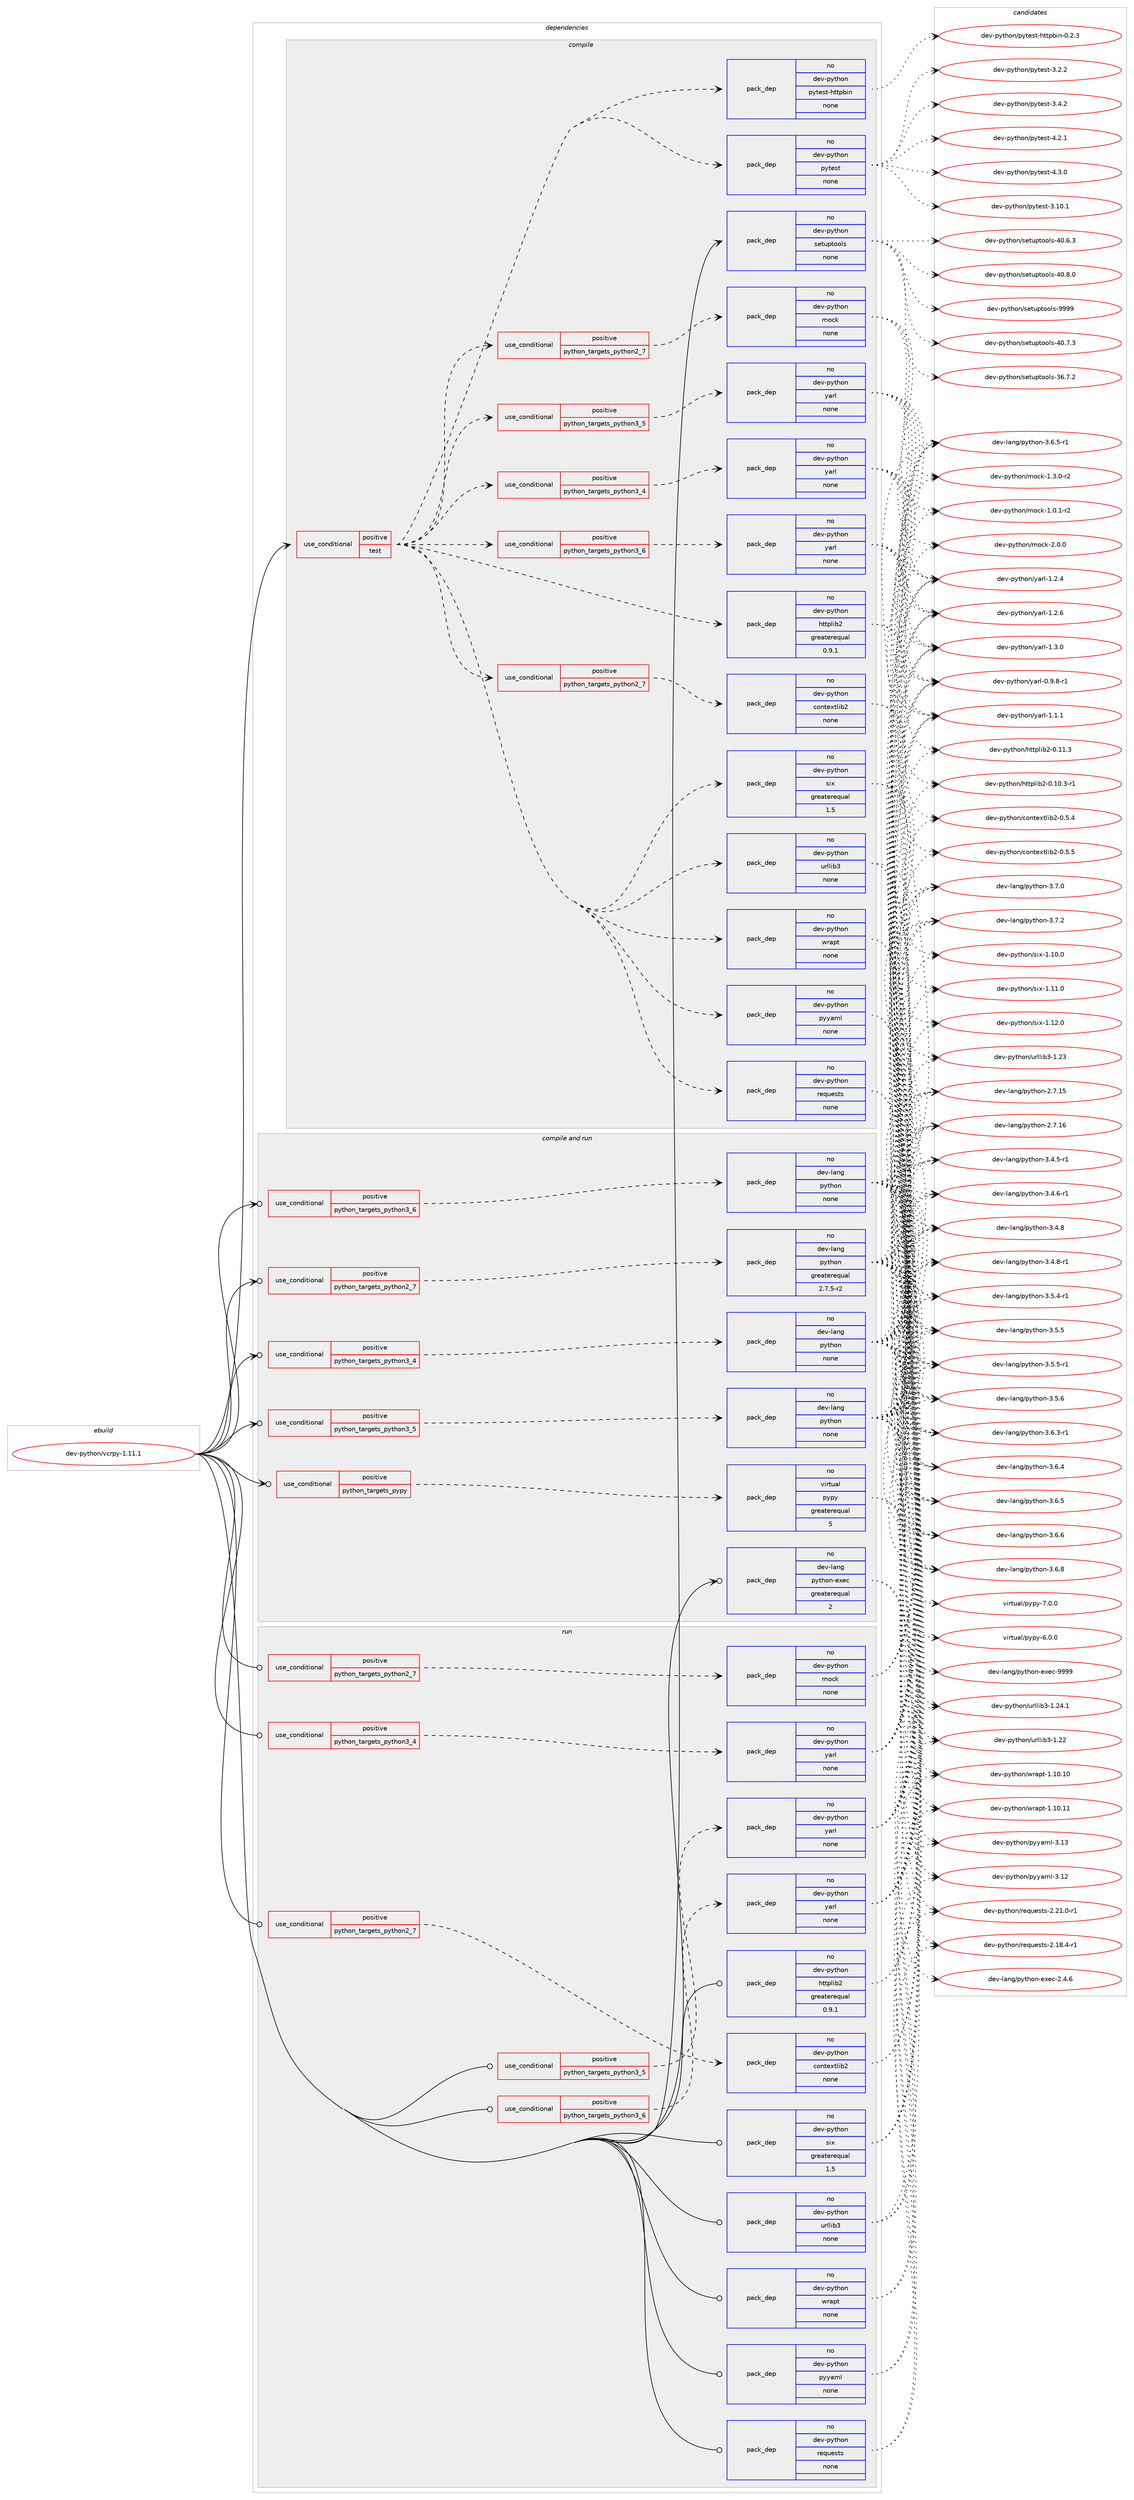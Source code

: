 digraph prolog {

# *************
# Graph options
# *************

newrank=true;
concentrate=true;
compound=true;
graph [rankdir=LR,fontname=Helvetica,fontsize=10,ranksep=1.5];#, ranksep=2.5, nodesep=0.2];
edge  [arrowhead=vee];
node  [fontname=Helvetica,fontsize=10];

# **********
# The ebuild
# **********

subgraph cluster_leftcol {
color=gray;
rank=same;
label=<<i>ebuild</i>>;
id [label="dev-python/vcrpy-1.11.1", color=red, width=4, href="../dev-python/vcrpy-1.11.1.svg"];
}

# ****************
# The dependencies
# ****************

subgraph cluster_midcol {
color=gray;
label=<<i>dependencies</i>>;
subgraph cluster_compile {
fillcolor="#eeeeee";
style=filled;
label=<<i>compile</i>>;
subgraph cond386376 {
dependency1446659 [label=<<TABLE BORDER="0" CELLBORDER="1" CELLSPACING="0" CELLPADDING="4"><TR><TD ROWSPAN="3" CELLPADDING="10">use_conditional</TD></TR><TR><TD>positive</TD></TR><TR><TD>test</TD></TR></TABLE>>, shape=none, color=red];
subgraph pack1036914 {
dependency1446660 [label=<<TABLE BORDER="0" CELLBORDER="1" CELLSPACING="0" CELLPADDING="4" WIDTH="220"><TR><TD ROWSPAN="6" CELLPADDING="30">pack_dep</TD></TR><TR><TD WIDTH="110">no</TD></TR><TR><TD>dev-python</TD></TR><TR><TD>httplib2</TD></TR><TR><TD>greaterequal</TD></TR><TR><TD>0.9.1</TD></TR></TABLE>>, shape=none, color=blue];
}
dependency1446659:e -> dependency1446660:w [weight=20,style="dashed",arrowhead="vee"];
subgraph pack1036915 {
dependency1446661 [label=<<TABLE BORDER="0" CELLBORDER="1" CELLSPACING="0" CELLPADDING="4" WIDTH="220"><TR><TD ROWSPAN="6" CELLPADDING="30">pack_dep</TD></TR><TR><TD WIDTH="110">no</TD></TR><TR><TD>dev-python</TD></TR><TR><TD>pyyaml</TD></TR><TR><TD>none</TD></TR><TR><TD></TD></TR></TABLE>>, shape=none, color=blue];
}
dependency1446659:e -> dependency1446661:w [weight=20,style="dashed",arrowhead="vee"];
subgraph pack1036916 {
dependency1446662 [label=<<TABLE BORDER="0" CELLBORDER="1" CELLSPACING="0" CELLPADDING="4" WIDTH="220"><TR><TD ROWSPAN="6" CELLPADDING="30">pack_dep</TD></TR><TR><TD WIDTH="110">no</TD></TR><TR><TD>dev-python</TD></TR><TR><TD>requests</TD></TR><TR><TD>none</TD></TR><TR><TD></TD></TR></TABLE>>, shape=none, color=blue];
}
dependency1446659:e -> dependency1446662:w [weight=20,style="dashed",arrowhead="vee"];
subgraph pack1036917 {
dependency1446663 [label=<<TABLE BORDER="0" CELLBORDER="1" CELLSPACING="0" CELLPADDING="4" WIDTH="220"><TR><TD ROWSPAN="6" CELLPADDING="30">pack_dep</TD></TR><TR><TD WIDTH="110">no</TD></TR><TR><TD>dev-python</TD></TR><TR><TD>six</TD></TR><TR><TD>greaterequal</TD></TR><TR><TD>1.5</TD></TR></TABLE>>, shape=none, color=blue];
}
dependency1446659:e -> dependency1446663:w [weight=20,style="dashed",arrowhead="vee"];
subgraph pack1036918 {
dependency1446664 [label=<<TABLE BORDER="0" CELLBORDER="1" CELLSPACING="0" CELLPADDING="4" WIDTH="220"><TR><TD ROWSPAN="6" CELLPADDING="30">pack_dep</TD></TR><TR><TD WIDTH="110">no</TD></TR><TR><TD>dev-python</TD></TR><TR><TD>urllib3</TD></TR><TR><TD>none</TD></TR><TR><TD></TD></TR></TABLE>>, shape=none, color=blue];
}
dependency1446659:e -> dependency1446664:w [weight=20,style="dashed",arrowhead="vee"];
subgraph pack1036919 {
dependency1446665 [label=<<TABLE BORDER="0" CELLBORDER="1" CELLSPACING="0" CELLPADDING="4" WIDTH="220"><TR><TD ROWSPAN="6" CELLPADDING="30">pack_dep</TD></TR><TR><TD WIDTH="110">no</TD></TR><TR><TD>dev-python</TD></TR><TR><TD>wrapt</TD></TR><TR><TD>none</TD></TR><TR><TD></TD></TR></TABLE>>, shape=none, color=blue];
}
dependency1446659:e -> dependency1446665:w [weight=20,style="dashed",arrowhead="vee"];
subgraph cond386377 {
dependency1446666 [label=<<TABLE BORDER="0" CELLBORDER="1" CELLSPACING="0" CELLPADDING="4"><TR><TD ROWSPAN="3" CELLPADDING="10">use_conditional</TD></TR><TR><TD>positive</TD></TR><TR><TD>python_targets_python2_7</TD></TR></TABLE>>, shape=none, color=red];
subgraph pack1036920 {
dependency1446667 [label=<<TABLE BORDER="0" CELLBORDER="1" CELLSPACING="0" CELLPADDING="4" WIDTH="220"><TR><TD ROWSPAN="6" CELLPADDING="30">pack_dep</TD></TR><TR><TD WIDTH="110">no</TD></TR><TR><TD>dev-python</TD></TR><TR><TD>mock</TD></TR><TR><TD>none</TD></TR><TR><TD></TD></TR></TABLE>>, shape=none, color=blue];
}
dependency1446666:e -> dependency1446667:w [weight=20,style="dashed",arrowhead="vee"];
}
dependency1446659:e -> dependency1446666:w [weight=20,style="dashed",arrowhead="vee"];
subgraph cond386378 {
dependency1446668 [label=<<TABLE BORDER="0" CELLBORDER="1" CELLSPACING="0" CELLPADDING="4"><TR><TD ROWSPAN="3" CELLPADDING="10">use_conditional</TD></TR><TR><TD>positive</TD></TR><TR><TD>python_targets_python2_7</TD></TR></TABLE>>, shape=none, color=red];
subgraph pack1036921 {
dependency1446669 [label=<<TABLE BORDER="0" CELLBORDER="1" CELLSPACING="0" CELLPADDING="4" WIDTH="220"><TR><TD ROWSPAN="6" CELLPADDING="30">pack_dep</TD></TR><TR><TD WIDTH="110">no</TD></TR><TR><TD>dev-python</TD></TR><TR><TD>contextlib2</TD></TR><TR><TD>none</TD></TR><TR><TD></TD></TR></TABLE>>, shape=none, color=blue];
}
dependency1446668:e -> dependency1446669:w [weight=20,style="dashed",arrowhead="vee"];
}
dependency1446659:e -> dependency1446668:w [weight=20,style="dashed",arrowhead="vee"];
subgraph cond386379 {
dependency1446670 [label=<<TABLE BORDER="0" CELLBORDER="1" CELLSPACING="0" CELLPADDING="4"><TR><TD ROWSPAN="3" CELLPADDING="10">use_conditional</TD></TR><TR><TD>positive</TD></TR><TR><TD>python_targets_python3_4</TD></TR></TABLE>>, shape=none, color=red];
subgraph pack1036922 {
dependency1446671 [label=<<TABLE BORDER="0" CELLBORDER="1" CELLSPACING="0" CELLPADDING="4" WIDTH="220"><TR><TD ROWSPAN="6" CELLPADDING="30">pack_dep</TD></TR><TR><TD WIDTH="110">no</TD></TR><TR><TD>dev-python</TD></TR><TR><TD>yarl</TD></TR><TR><TD>none</TD></TR><TR><TD></TD></TR></TABLE>>, shape=none, color=blue];
}
dependency1446670:e -> dependency1446671:w [weight=20,style="dashed",arrowhead="vee"];
}
dependency1446659:e -> dependency1446670:w [weight=20,style="dashed",arrowhead="vee"];
subgraph cond386380 {
dependency1446672 [label=<<TABLE BORDER="0" CELLBORDER="1" CELLSPACING="0" CELLPADDING="4"><TR><TD ROWSPAN="3" CELLPADDING="10">use_conditional</TD></TR><TR><TD>positive</TD></TR><TR><TD>python_targets_python3_5</TD></TR></TABLE>>, shape=none, color=red];
subgraph pack1036923 {
dependency1446673 [label=<<TABLE BORDER="0" CELLBORDER="1" CELLSPACING="0" CELLPADDING="4" WIDTH="220"><TR><TD ROWSPAN="6" CELLPADDING="30">pack_dep</TD></TR><TR><TD WIDTH="110">no</TD></TR><TR><TD>dev-python</TD></TR><TR><TD>yarl</TD></TR><TR><TD>none</TD></TR><TR><TD></TD></TR></TABLE>>, shape=none, color=blue];
}
dependency1446672:e -> dependency1446673:w [weight=20,style="dashed",arrowhead="vee"];
}
dependency1446659:e -> dependency1446672:w [weight=20,style="dashed",arrowhead="vee"];
subgraph cond386381 {
dependency1446674 [label=<<TABLE BORDER="0" CELLBORDER="1" CELLSPACING="0" CELLPADDING="4"><TR><TD ROWSPAN="3" CELLPADDING="10">use_conditional</TD></TR><TR><TD>positive</TD></TR><TR><TD>python_targets_python3_6</TD></TR></TABLE>>, shape=none, color=red];
subgraph pack1036924 {
dependency1446675 [label=<<TABLE BORDER="0" CELLBORDER="1" CELLSPACING="0" CELLPADDING="4" WIDTH="220"><TR><TD ROWSPAN="6" CELLPADDING="30">pack_dep</TD></TR><TR><TD WIDTH="110">no</TD></TR><TR><TD>dev-python</TD></TR><TR><TD>yarl</TD></TR><TR><TD>none</TD></TR><TR><TD></TD></TR></TABLE>>, shape=none, color=blue];
}
dependency1446674:e -> dependency1446675:w [weight=20,style="dashed",arrowhead="vee"];
}
dependency1446659:e -> dependency1446674:w [weight=20,style="dashed",arrowhead="vee"];
subgraph pack1036925 {
dependency1446676 [label=<<TABLE BORDER="0" CELLBORDER="1" CELLSPACING="0" CELLPADDING="4" WIDTH="220"><TR><TD ROWSPAN="6" CELLPADDING="30">pack_dep</TD></TR><TR><TD WIDTH="110">no</TD></TR><TR><TD>dev-python</TD></TR><TR><TD>pytest</TD></TR><TR><TD>none</TD></TR><TR><TD></TD></TR></TABLE>>, shape=none, color=blue];
}
dependency1446659:e -> dependency1446676:w [weight=20,style="dashed",arrowhead="vee"];
subgraph pack1036926 {
dependency1446677 [label=<<TABLE BORDER="0" CELLBORDER="1" CELLSPACING="0" CELLPADDING="4" WIDTH="220"><TR><TD ROWSPAN="6" CELLPADDING="30">pack_dep</TD></TR><TR><TD WIDTH="110">no</TD></TR><TR><TD>dev-python</TD></TR><TR><TD>pytest-httpbin</TD></TR><TR><TD>none</TD></TR><TR><TD></TD></TR></TABLE>>, shape=none, color=blue];
}
dependency1446659:e -> dependency1446677:w [weight=20,style="dashed",arrowhead="vee"];
}
id:e -> dependency1446659:w [weight=20,style="solid",arrowhead="vee"];
subgraph pack1036927 {
dependency1446678 [label=<<TABLE BORDER="0" CELLBORDER="1" CELLSPACING="0" CELLPADDING="4" WIDTH="220"><TR><TD ROWSPAN="6" CELLPADDING="30">pack_dep</TD></TR><TR><TD WIDTH="110">no</TD></TR><TR><TD>dev-python</TD></TR><TR><TD>setuptools</TD></TR><TR><TD>none</TD></TR><TR><TD></TD></TR></TABLE>>, shape=none, color=blue];
}
id:e -> dependency1446678:w [weight=20,style="solid",arrowhead="vee"];
}
subgraph cluster_compileandrun {
fillcolor="#eeeeee";
style=filled;
label=<<i>compile and run</i>>;
subgraph cond386382 {
dependency1446679 [label=<<TABLE BORDER="0" CELLBORDER="1" CELLSPACING="0" CELLPADDING="4"><TR><TD ROWSPAN="3" CELLPADDING="10">use_conditional</TD></TR><TR><TD>positive</TD></TR><TR><TD>python_targets_pypy</TD></TR></TABLE>>, shape=none, color=red];
subgraph pack1036928 {
dependency1446680 [label=<<TABLE BORDER="0" CELLBORDER="1" CELLSPACING="0" CELLPADDING="4" WIDTH="220"><TR><TD ROWSPAN="6" CELLPADDING="30">pack_dep</TD></TR><TR><TD WIDTH="110">no</TD></TR><TR><TD>virtual</TD></TR><TR><TD>pypy</TD></TR><TR><TD>greaterequal</TD></TR><TR><TD>5</TD></TR></TABLE>>, shape=none, color=blue];
}
dependency1446679:e -> dependency1446680:w [weight=20,style="dashed",arrowhead="vee"];
}
id:e -> dependency1446679:w [weight=20,style="solid",arrowhead="odotvee"];
subgraph cond386383 {
dependency1446681 [label=<<TABLE BORDER="0" CELLBORDER="1" CELLSPACING="0" CELLPADDING="4"><TR><TD ROWSPAN="3" CELLPADDING="10">use_conditional</TD></TR><TR><TD>positive</TD></TR><TR><TD>python_targets_python2_7</TD></TR></TABLE>>, shape=none, color=red];
subgraph pack1036929 {
dependency1446682 [label=<<TABLE BORDER="0" CELLBORDER="1" CELLSPACING="0" CELLPADDING="4" WIDTH="220"><TR><TD ROWSPAN="6" CELLPADDING="30">pack_dep</TD></TR><TR><TD WIDTH="110">no</TD></TR><TR><TD>dev-lang</TD></TR><TR><TD>python</TD></TR><TR><TD>greaterequal</TD></TR><TR><TD>2.7.5-r2</TD></TR></TABLE>>, shape=none, color=blue];
}
dependency1446681:e -> dependency1446682:w [weight=20,style="dashed",arrowhead="vee"];
}
id:e -> dependency1446681:w [weight=20,style="solid",arrowhead="odotvee"];
subgraph cond386384 {
dependency1446683 [label=<<TABLE BORDER="0" CELLBORDER="1" CELLSPACING="0" CELLPADDING="4"><TR><TD ROWSPAN="3" CELLPADDING="10">use_conditional</TD></TR><TR><TD>positive</TD></TR><TR><TD>python_targets_python3_4</TD></TR></TABLE>>, shape=none, color=red];
subgraph pack1036930 {
dependency1446684 [label=<<TABLE BORDER="0" CELLBORDER="1" CELLSPACING="0" CELLPADDING="4" WIDTH="220"><TR><TD ROWSPAN="6" CELLPADDING="30">pack_dep</TD></TR><TR><TD WIDTH="110">no</TD></TR><TR><TD>dev-lang</TD></TR><TR><TD>python</TD></TR><TR><TD>none</TD></TR><TR><TD></TD></TR></TABLE>>, shape=none, color=blue];
}
dependency1446683:e -> dependency1446684:w [weight=20,style="dashed",arrowhead="vee"];
}
id:e -> dependency1446683:w [weight=20,style="solid",arrowhead="odotvee"];
subgraph cond386385 {
dependency1446685 [label=<<TABLE BORDER="0" CELLBORDER="1" CELLSPACING="0" CELLPADDING="4"><TR><TD ROWSPAN="3" CELLPADDING="10">use_conditional</TD></TR><TR><TD>positive</TD></TR><TR><TD>python_targets_python3_5</TD></TR></TABLE>>, shape=none, color=red];
subgraph pack1036931 {
dependency1446686 [label=<<TABLE BORDER="0" CELLBORDER="1" CELLSPACING="0" CELLPADDING="4" WIDTH="220"><TR><TD ROWSPAN="6" CELLPADDING="30">pack_dep</TD></TR><TR><TD WIDTH="110">no</TD></TR><TR><TD>dev-lang</TD></TR><TR><TD>python</TD></TR><TR><TD>none</TD></TR><TR><TD></TD></TR></TABLE>>, shape=none, color=blue];
}
dependency1446685:e -> dependency1446686:w [weight=20,style="dashed",arrowhead="vee"];
}
id:e -> dependency1446685:w [weight=20,style="solid",arrowhead="odotvee"];
subgraph cond386386 {
dependency1446687 [label=<<TABLE BORDER="0" CELLBORDER="1" CELLSPACING="0" CELLPADDING="4"><TR><TD ROWSPAN="3" CELLPADDING="10">use_conditional</TD></TR><TR><TD>positive</TD></TR><TR><TD>python_targets_python3_6</TD></TR></TABLE>>, shape=none, color=red];
subgraph pack1036932 {
dependency1446688 [label=<<TABLE BORDER="0" CELLBORDER="1" CELLSPACING="0" CELLPADDING="4" WIDTH="220"><TR><TD ROWSPAN="6" CELLPADDING="30">pack_dep</TD></TR><TR><TD WIDTH="110">no</TD></TR><TR><TD>dev-lang</TD></TR><TR><TD>python</TD></TR><TR><TD>none</TD></TR><TR><TD></TD></TR></TABLE>>, shape=none, color=blue];
}
dependency1446687:e -> dependency1446688:w [weight=20,style="dashed",arrowhead="vee"];
}
id:e -> dependency1446687:w [weight=20,style="solid",arrowhead="odotvee"];
subgraph pack1036933 {
dependency1446689 [label=<<TABLE BORDER="0" CELLBORDER="1" CELLSPACING="0" CELLPADDING="4" WIDTH="220"><TR><TD ROWSPAN="6" CELLPADDING="30">pack_dep</TD></TR><TR><TD WIDTH="110">no</TD></TR><TR><TD>dev-lang</TD></TR><TR><TD>python-exec</TD></TR><TR><TD>greaterequal</TD></TR><TR><TD>2</TD></TR></TABLE>>, shape=none, color=blue];
}
id:e -> dependency1446689:w [weight=20,style="solid",arrowhead="odotvee"];
}
subgraph cluster_run {
fillcolor="#eeeeee";
style=filled;
label=<<i>run</i>>;
subgraph cond386387 {
dependency1446690 [label=<<TABLE BORDER="0" CELLBORDER="1" CELLSPACING="0" CELLPADDING="4"><TR><TD ROWSPAN="3" CELLPADDING="10">use_conditional</TD></TR><TR><TD>positive</TD></TR><TR><TD>python_targets_python2_7</TD></TR></TABLE>>, shape=none, color=red];
subgraph pack1036934 {
dependency1446691 [label=<<TABLE BORDER="0" CELLBORDER="1" CELLSPACING="0" CELLPADDING="4" WIDTH="220"><TR><TD ROWSPAN="6" CELLPADDING="30">pack_dep</TD></TR><TR><TD WIDTH="110">no</TD></TR><TR><TD>dev-python</TD></TR><TR><TD>contextlib2</TD></TR><TR><TD>none</TD></TR><TR><TD></TD></TR></TABLE>>, shape=none, color=blue];
}
dependency1446690:e -> dependency1446691:w [weight=20,style="dashed",arrowhead="vee"];
}
id:e -> dependency1446690:w [weight=20,style="solid",arrowhead="odot"];
subgraph cond386388 {
dependency1446692 [label=<<TABLE BORDER="0" CELLBORDER="1" CELLSPACING="0" CELLPADDING="4"><TR><TD ROWSPAN="3" CELLPADDING="10">use_conditional</TD></TR><TR><TD>positive</TD></TR><TR><TD>python_targets_python2_7</TD></TR></TABLE>>, shape=none, color=red];
subgraph pack1036935 {
dependency1446693 [label=<<TABLE BORDER="0" CELLBORDER="1" CELLSPACING="0" CELLPADDING="4" WIDTH="220"><TR><TD ROWSPAN="6" CELLPADDING="30">pack_dep</TD></TR><TR><TD WIDTH="110">no</TD></TR><TR><TD>dev-python</TD></TR><TR><TD>mock</TD></TR><TR><TD>none</TD></TR><TR><TD></TD></TR></TABLE>>, shape=none, color=blue];
}
dependency1446692:e -> dependency1446693:w [weight=20,style="dashed",arrowhead="vee"];
}
id:e -> dependency1446692:w [weight=20,style="solid",arrowhead="odot"];
subgraph cond386389 {
dependency1446694 [label=<<TABLE BORDER="0" CELLBORDER="1" CELLSPACING="0" CELLPADDING="4"><TR><TD ROWSPAN="3" CELLPADDING="10">use_conditional</TD></TR><TR><TD>positive</TD></TR><TR><TD>python_targets_python3_4</TD></TR></TABLE>>, shape=none, color=red];
subgraph pack1036936 {
dependency1446695 [label=<<TABLE BORDER="0" CELLBORDER="1" CELLSPACING="0" CELLPADDING="4" WIDTH="220"><TR><TD ROWSPAN="6" CELLPADDING="30">pack_dep</TD></TR><TR><TD WIDTH="110">no</TD></TR><TR><TD>dev-python</TD></TR><TR><TD>yarl</TD></TR><TR><TD>none</TD></TR><TR><TD></TD></TR></TABLE>>, shape=none, color=blue];
}
dependency1446694:e -> dependency1446695:w [weight=20,style="dashed",arrowhead="vee"];
}
id:e -> dependency1446694:w [weight=20,style="solid",arrowhead="odot"];
subgraph cond386390 {
dependency1446696 [label=<<TABLE BORDER="0" CELLBORDER="1" CELLSPACING="0" CELLPADDING="4"><TR><TD ROWSPAN="3" CELLPADDING="10">use_conditional</TD></TR><TR><TD>positive</TD></TR><TR><TD>python_targets_python3_5</TD></TR></TABLE>>, shape=none, color=red];
subgraph pack1036937 {
dependency1446697 [label=<<TABLE BORDER="0" CELLBORDER="1" CELLSPACING="0" CELLPADDING="4" WIDTH="220"><TR><TD ROWSPAN="6" CELLPADDING="30">pack_dep</TD></TR><TR><TD WIDTH="110">no</TD></TR><TR><TD>dev-python</TD></TR><TR><TD>yarl</TD></TR><TR><TD>none</TD></TR><TR><TD></TD></TR></TABLE>>, shape=none, color=blue];
}
dependency1446696:e -> dependency1446697:w [weight=20,style="dashed",arrowhead="vee"];
}
id:e -> dependency1446696:w [weight=20,style="solid",arrowhead="odot"];
subgraph cond386391 {
dependency1446698 [label=<<TABLE BORDER="0" CELLBORDER="1" CELLSPACING="0" CELLPADDING="4"><TR><TD ROWSPAN="3" CELLPADDING="10">use_conditional</TD></TR><TR><TD>positive</TD></TR><TR><TD>python_targets_python3_6</TD></TR></TABLE>>, shape=none, color=red];
subgraph pack1036938 {
dependency1446699 [label=<<TABLE BORDER="0" CELLBORDER="1" CELLSPACING="0" CELLPADDING="4" WIDTH="220"><TR><TD ROWSPAN="6" CELLPADDING="30">pack_dep</TD></TR><TR><TD WIDTH="110">no</TD></TR><TR><TD>dev-python</TD></TR><TR><TD>yarl</TD></TR><TR><TD>none</TD></TR><TR><TD></TD></TR></TABLE>>, shape=none, color=blue];
}
dependency1446698:e -> dependency1446699:w [weight=20,style="dashed",arrowhead="vee"];
}
id:e -> dependency1446698:w [weight=20,style="solid",arrowhead="odot"];
subgraph pack1036939 {
dependency1446700 [label=<<TABLE BORDER="0" CELLBORDER="1" CELLSPACING="0" CELLPADDING="4" WIDTH="220"><TR><TD ROWSPAN="6" CELLPADDING="30">pack_dep</TD></TR><TR><TD WIDTH="110">no</TD></TR><TR><TD>dev-python</TD></TR><TR><TD>httplib2</TD></TR><TR><TD>greaterequal</TD></TR><TR><TD>0.9.1</TD></TR></TABLE>>, shape=none, color=blue];
}
id:e -> dependency1446700:w [weight=20,style="solid",arrowhead="odot"];
subgraph pack1036940 {
dependency1446701 [label=<<TABLE BORDER="0" CELLBORDER="1" CELLSPACING="0" CELLPADDING="4" WIDTH="220"><TR><TD ROWSPAN="6" CELLPADDING="30">pack_dep</TD></TR><TR><TD WIDTH="110">no</TD></TR><TR><TD>dev-python</TD></TR><TR><TD>pyyaml</TD></TR><TR><TD>none</TD></TR><TR><TD></TD></TR></TABLE>>, shape=none, color=blue];
}
id:e -> dependency1446701:w [weight=20,style="solid",arrowhead="odot"];
subgraph pack1036941 {
dependency1446702 [label=<<TABLE BORDER="0" CELLBORDER="1" CELLSPACING="0" CELLPADDING="4" WIDTH="220"><TR><TD ROWSPAN="6" CELLPADDING="30">pack_dep</TD></TR><TR><TD WIDTH="110">no</TD></TR><TR><TD>dev-python</TD></TR><TR><TD>requests</TD></TR><TR><TD>none</TD></TR><TR><TD></TD></TR></TABLE>>, shape=none, color=blue];
}
id:e -> dependency1446702:w [weight=20,style="solid",arrowhead="odot"];
subgraph pack1036942 {
dependency1446703 [label=<<TABLE BORDER="0" CELLBORDER="1" CELLSPACING="0" CELLPADDING="4" WIDTH="220"><TR><TD ROWSPAN="6" CELLPADDING="30">pack_dep</TD></TR><TR><TD WIDTH="110">no</TD></TR><TR><TD>dev-python</TD></TR><TR><TD>six</TD></TR><TR><TD>greaterequal</TD></TR><TR><TD>1.5</TD></TR></TABLE>>, shape=none, color=blue];
}
id:e -> dependency1446703:w [weight=20,style="solid",arrowhead="odot"];
subgraph pack1036943 {
dependency1446704 [label=<<TABLE BORDER="0" CELLBORDER="1" CELLSPACING="0" CELLPADDING="4" WIDTH="220"><TR><TD ROWSPAN="6" CELLPADDING="30">pack_dep</TD></TR><TR><TD WIDTH="110">no</TD></TR><TR><TD>dev-python</TD></TR><TR><TD>urllib3</TD></TR><TR><TD>none</TD></TR><TR><TD></TD></TR></TABLE>>, shape=none, color=blue];
}
id:e -> dependency1446704:w [weight=20,style="solid",arrowhead="odot"];
subgraph pack1036944 {
dependency1446705 [label=<<TABLE BORDER="0" CELLBORDER="1" CELLSPACING="0" CELLPADDING="4" WIDTH="220"><TR><TD ROWSPAN="6" CELLPADDING="30">pack_dep</TD></TR><TR><TD WIDTH="110">no</TD></TR><TR><TD>dev-python</TD></TR><TR><TD>wrapt</TD></TR><TR><TD>none</TD></TR><TR><TD></TD></TR></TABLE>>, shape=none, color=blue];
}
id:e -> dependency1446705:w [weight=20,style="solid",arrowhead="odot"];
}
}

# **************
# The candidates
# **************

subgraph cluster_choices {
rank=same;
color=gray;
label=<<i>candidates</i>>;

subgraph choice1036914 {
color=black;
nodesep=1;
choice10010111845112121116104111110471041161161121081059850454846494846514511449 [label="dev-python/httplib2-0.10.3-r1", color=red, width=4,href="../dev-python/httplib2-0.10.3-r1.svg"];
choice1001011184511212111610411111047104116116112108105985045484649494651 [label="dev-python/httplib2-0.11.3", color=red, width=4,href="../dev-python/httplib2-0.11.3.svg"];
dependency1446660:e -> choice10010111845112121116104111110471041161161121081059850454846494846514511449:w [style=dotted,weight="100"];
dependency1446660:e -> choice1001011184511212111610411111047104116116112108105985045484649494651:w [style=dotted,weight="100"];
}
subgraph choice1036915 {
color=black;
nodesep=1;
choice1001011184511212111610411111047112121121971091084551464950 [label="dev-python/pyyaml-3.12", color=red, width=4,href="../dev-python/pyyaml-3.12.svg"];
choice1001011184511212111610411111047112121121971091084551464951 [label="dev-python/pyyaml-3.13", color=red, width=4,href="../dev-python/pyyaml-3.13.svg"];
dependency1446661:e -> choice1001011184511212111610411111047112121121971091084551464950:w [style=dotted,weight="100"];
dependency1446661:e -> choice1001011184511212111610411111047112121121971091084551464951:w [style=dotted,weight="100"];
}
subgraph choice1036916 {
color=black;
nodesep=1;
choice1001011184511212111610411111047114101113117101115116115455046495646524511449 [label="dev-python/requests-2.18.4-r1", color=red, width=4,href="../dev-python/requests-2.18.4-r1.svg"];
choice1001011184511212111610411111047114101113117101115116115455046504946484511449 [label="dev-python/requests-2.21.0-r1", color=red, width=4,href="../dev-python/requests-2.21.0-r1.svg"];
dependency1446662:e -> choice1001011184511212111610411111047114101113117101115116115455046495646524511449:w [style=dotted,weight="100"];
dependency1446662:e -> choice1001011184511212111610411111047114101113117101115116115455046504946484511449:w [style=dotted,weight="100"];
}
subgraph choice1036917 {
color=black;
nodesep=1;
choice100101118451121211161041111104711510512045494649484648 [label="dev-python/six-1.10.0", color=red, width=4,href="../dev-python/six-1.10.0.svg"];
choice100101118451121211161041111104711510512045494649494648 [label="dev-python/six-1.11.0", color=red, width=4,href="../dev-python/six-1.11.0.svg"];
choice100101118451121211161041111104711510512045494649504648 [label="dev-python/six-1.12.0", color=red, width=4,href="../dev-python/six-1.12.0.svg"];
dependency1446663:e -> choice100101118451121211161041111104711510512045494649484648:w [style=dotted,weight="100"];
dependency1446663:e -> choice100101118451121211161041111104711510512045494649494648:w [style=dotted,weight="100"];
dependency1446663:e -> choice100101118451121211161041111104711510512045494649504648:w [style=dotted,weight="100"];
}
subgraph choice1036918 {
color=black;
nodesep=1;
choice100101118451121211161041111104711711410810810598514549465050 [label="dev-python/urllib3-1.22", color=red, width=4,href="../dev-python/urllib3-1.22.svg"];
choice100101118451121211161041111104711711410810810598514549465051 [label="dev-python/urllib3-1.23", color=red, width=4,href="../dev-python/urllib3-1.23.svg"];
choice1001011184511212111610411111047117114108108105985145494650524649 [label="dev-python/urllib3-1.24.1", color=red, width=4,href="../dev-python/urllib3-1.24.1.svg"];
dependency1446664:e -> choice100101118451121211161041111104711711410810810598514549465050:w [style=dotted,weight="100"];
dependency1446664:e -> choice100101118451121211161041111104711711410810810598514549465051:w [style=dotted,weight="100"];
dependency1446664:e -> choice1001011184511212111610411111047117114108108105985145494650524649:w [style=dotted,weight="100"];
}
subgraph choice1036919 {
color=black;
nodesep=1;
choice1001011184511212111610411111047119114971121164549464948464948 [label="dev-python/wrapt-1.10.10", color=red, width=4,href="../dev-python/wrapt-1.10.10.svg"];
choice1001011184511212111610411111047119114971121164549464948464949 [label="dev-python/wrapt-1.10.11", color=red, width=4,href="../dev-python/wrapt-1.10.11.svg"];
dependency1446665:e -> choice1001011184511212111610411111047119114971121164549464948464948:w [style=dotted,weight="100"];
dependency1446665:e -> choice1001011184511212111610411111047119114971121164549464948464949:w [style=dotted,weight="100"];
}
subgraph choice1036920 {
color=black;
nodesep=1;
choice1001011184511212111610411111047109111991074549464846494511450 [label="dev-python/mock-1.0.1-r2", color=red, width=4,href="../dev-python/mock-1.0.1-r2.svg"];
choice1001011184511212111610411111047109111991074549465146484511450 [label="dev-python/mock-1.3.0-r2", color=red, width=4,href="../dev-python/mock-1.3.0-r2.svg"];
choice100101118451121211161041111104710911199107455046484648 [label="dev-python/mock-2.0.0", color=red, width=4,href="../dev-python/mock-2.0.0.svg"];
dependency1446667:e -> choice1001011184511212111610411111047109111991074549464846494511450:w [style=dotted,weight="100"];
dependency1446667:e -> choice1001011184511212111610411111047109111991074549465146484511450:w [style=dotted,weight="100"];
dependency1446667:e -> choice100101118451121211161041111104710911199107455046484648:w [style=dotted,weight="100"];
}
subgraph choice1036921 {
color=black;
nodesep=1;
choice1001011184511212111610411111047991111101161011201161081059850454846534652 [label="dev-python/contextlib2-0.5.4", color=red, width=4,href="../dev-python/contextlib2-0.5.4.svg"];
choice1001011184511212111610411111047991111101161011201161081059850454846534653 [label="dev-python/contextlib2-0.5.5", color=red, width=4,href="../dev-python/contextlib2-0.5.5.svg"];
dependency1446669:e -> choice1001011184511212111610411111047991111101161011201161081059850454846534652:w [style=dotted,weight="100"];
dependency1446669:e -> choice1001011184511212111610411111047991111101161011201161081059850454846534653:w [style=dotted,weight="100"];
}
subgraph choice1036922 {
color=black;
nodesep=1;
choice1001011184511212111610411111047121971141084548465746564511449 [label="dev-python/yarl-0.9.8-r1", color=red, width=4,href="../dev-python/yarl-0.9.8-r1.svg"];
choice100101118451121211161041111104712197114108454946494649 [label="dev-python/yarl-1.1.1", color=red, width=4,href="../dev-python/yarl-1.1.1.svg"];
choice100101118451121211161041111104712197114108454946504652 [label="dev-python/yarl-1.2.4", color=red, width=4,href="../dev-python/yarl-1.2.4.svg"];
choice100101118451121211161041111104712197114108454946504654 [label="dev-python/yarl-1.2.6", color=red, width=4,href="../dev-python/yarl-1.2.6.svg"];
choice100101118451121211161041111104712197114108454946514648 [label="dev-python/yarl-1.3.0", color=red, width=4,href="../dev-python/yarl-1.3.0.svg"];
dependency1446671:e -> choice1001011184511212111610411111047121971141084548465746564511449:w [style=dotted,weight="100"];
dependency1446671:e -> choice100101118451121211161041111104712197114108454946494649:w [style=dotted,weight="100"];
dependency1446671:e -> choice100101118451121211161041111104712197114108454946504652:w [style=dotted,weight="100"];
dependency1446671:e -> choice100101118451121211161041111104712197114108454946504654:w [style=dotted,weight="100"];
dependency1446671:e -> choice100101118451121211161041111104712197114108454946514648:w [style=dotted,weight="100"];
}
subgraph choice1036923 {
color=black;
nodesep=1;
choice1001011184511212111610411111047121971141084548465746564511449 [label="dev-python/yarl-0.9.8-r1", color=red, width=4,href="../dev-python/yarl-0.9.8-r1.svg"];
choice100101118451121211161041111104712197114108454946494649 [label="dev-python/yarl-1.1.1", color=red, width=4,href="../dev-python/yarl-1.1.1.svg"];
choice100101118451121211161041111104712197114108454946504652 [label="dev-python/yarl-1.2.4", color=red, width=4,href="../dev-python/yarl-1.2.4.svg"];
choice100101118451121211161041111104712197114108454946504654 [label="dev-python/yarl-1.2.6", color=red, width=4,href="../dev-python/yarl-1.2.6.svg"];
choice100101118451121211161041111104712197114108454946514648 [label="dev-python/yarl-1.3.0", color=red, width=4,href="../dev-python/yarl-1.3.0.svg"];
dependency1446673:e -> choice1001011184511212111610411111047121971141084548465746564511449:w [style=dotted,weight="100"];
dependency1446673:e -> choice100101118451121211161041111104712197114108454946494649:w [style=dotted,weight="100"];
dependency1446673:e -> choice100101118451121211161041111104712197114108454946504652:w [style=dotted,weight="100"];
dependency1446673:e -> choice100101118451121211161041111104712197114108454946504654:w [style=dotted,weight="100"];
dependency1446673:e -> choice100101118451121211161041111104712197114108454946514648:w [style=dotted,weight="100"];
}
subgraph choice1036924 {
color=black;
nodesep=1;
choice1001011184511212111610411111047121971141084548465746564511449 [label="dev-python/yarl-0.9.8-r1", color=red, width=4,href="../dev-python/yarl-0.9.8-r1.svg"];
choice100101118451121211161041111104712197114108454946494649 [label="dev-python/yarl-1.1.1", color=red, width=4,href="../dev-python/yarl-1.1.1.svg"];
choice100101118451121211161041111104712197114108454946504652 [label="dev-python/yarl-1.2.4", color=red, width=4,href="../dev-python/yarl-1.2.4.svg"];
choice100101118451121211161041111104712197114108454946504654 [label="dev-python/yarl-1.2.6", color=red, width=4,href="../dev-python/yarl-1.2.6.svg"];
choice100101118451121211161041111104712197114108454946514648 [label="dev-python/yarl-1.3.0", color=red, width=4,href="../dev-python/yarl-1.3.0.svg"];
dependency1446675:e -> choice1001011184511212111610411111047121971141084548465746564511449:w [style=dotted,weight="100"];
dependency1446675:e -> choice100101118451121211161041111104712197114108454946494649:w [style=dotted,weight="100"];
dependency1446675:e -> choice100101118451121211161041111104712197114108454946504652:w [style=dotted,weight="100"];
dependency1446675:e -> choice100101118451121211161041111104712197114108454946504654:w [style=dotted,weight="100"];
dependency1446675:e -> choice100101118451121211161041111104712197114108454946514648:w [style=dotted,weight="100"];
}
subgraph choice1036925 {
color=black;
nodesep=1;
choice100101118451121211161041111104711212111610111511645514649484649 [label="dev-python/pytest-3.10.1", color=red, width=4,href="../dev-python/pytest-3.10.1.svg"];
choice1001011184511212111610411111047112121116101115116455146504650 [label="dev-python/pytest-3.2.2", color=red, width=4,href="../dev-python/pytest-3.2.2.svg"];
choice1001011184511212111610411111047112121116101115116455146524650 [label="dev-python/pytest-3.4.2", color=red, width=4,href="../dev-python/pytest-3.4.2.svg"];
choice1001011184511212111610411111047112121116101115116455246504649 [label="dev-python/pytest-4.2.1", color=red, width=4,href="../dev-python/pytest-4.2.1.svg"];
choice1001011184511212111610411111047112121116101115116455246514648 [label="dev-python/pytest-4.3.0", color=red, width=4,href="../dev-python/pytest-4.3.0.svg"];
dependency1446676:e -> choice100101118451121211161041111104711212111610111511645514649484649:w [style=dotted,weight="100"];
dependency1446676:e -> choice1001011184511212111610411111047112121116101115116455146504650:w [style=dotted,weight="100"];
dependency1446676:e -> choice1001011184511212111610411111047112121116101115116455146524650:w [style=dotted,weight="100"];
dependency1446676:e -> choice1001011184511212111610411111047112121116101115116455246504649:w [style=dotted,weight="100"];
dependency1446676:e -> choice1001011184511212111610411111047112121116101115116455246514648:w [style=dotted,weight="100"];
}
subgraph choice1036926 {
color=black;
nodesep=1;
choice10010111845112121116104111110471121211161011151164510411611611298105110454846504651 [label="dev-python/pytest-httpbin-0.2.3", color=red, width=4,href="../dev-python/pytest-httpbin-0.2.3.svg"];
dependency1446677:e -> choice10010111845112121116104111110471121211161011151164510411611611298105110454846504651:w [style=dotted,weight="100"];
}
subgraph choice1036927 {
color=black;
nodesep=1;
choice100101118451121211161041111104711510111611711211611111110811545515446554650 [label="dev-python/setuptools-36.7.2", color=red, width=4,href="../dev-python/setuptools-36.7.2.svg"];
choice100101118451121211161041111104711510111611711211611111110811545524846544651 [label="dev-python/setuptools-40.6.3", color=red, width=4,href="../dev-python/setuptools-40.6.3.svg"];
choice100101118451121211161041111104711510111611711211611111110811545524846554651 [label="dev-python/setuptools-40.7.3", color=red, width=4,href="../dev-python/setuptools-40.7.3.svg"];
choice100101118451121211161041111104711510111611711211611111110811545524846564648 [label="dev-python/setuptools-40.8.0", color=red, width=4,href="../dev-python/setuptools-40.8.0.svg"];
choice10010111845112121116104111110471151011161171121161111111081154557575757 [label="dev-python/setuptools-9999", color=red, width=4,href="../dev-python/setuptools-9999.svg"];
dependency1446678:e -> choice100101118451121211161041111104711510111611711211611111110811545515446554650:w [style=dotted,weight="100"];
dependency1446678:e -> choice100101118451121211161041111104711510111611711211611111110811545524846544651:w [style=dotted,weight="100"];
dependency1446678:e -> choice100101118451121211161041111104711510111611711211611111110811545524846554651:w [style=dotted,weight="100"];
dependency1446678:e -> choice100101118451121211161041111104711510111611711211611111110811545524846564648:w [style=dotted,weight="100"];
dependency1446678:e -> choice10010111845112121116104111110471151011161171121161111111081154557575757:w [style=dotted,weight="100"];
}
subgraph choice1036928 {
color=black;
nodesep=1;
choice1181051141161179710847112121112121455446484648 [label="virtual/pypy-6.0.0", color=red, width=4,href="../virtual/pypy-6.0.0.svg"];
choice1181051141161179710847112121112121455546484648 [label="virtual/pypy-7.0.0", color=red, width=4,href="../virtual/pypy-7.0.0.svg"];
dependency1446680:e -> choice1181051141161179710847112121112121455446484648:w [style=dotted,weight="100"];
dependency1446680:e -> choice1181051141161179710847112121112121455546484648:w [style=dotted,weight="100"];
}
subgraph choice1036929 {
color=black;
nodesep=1;
choice10010111845108971101034711212111610411111045504655464953 [label="dev-lang/python-2.7.15", color=red, width=4,href="../dev-lang/python-2.7.15.svg"];
choice10010111845108971101034711212111610411111045504655464954 [label="dev-lang/python-2.7.16", color=red, width=4,href="../dev-lang/python-2.7.16.svg"];
choice1001011184510897110103471121211161041111104551465246534511449 [label="dev-lang/python-3.4.5-r1", color=red, width=4,href="../dev-lang/python-3.4.5-r1.svg"];
choice1001011184510897110103471121211161041111104551465246544511449 [label="dev-lang/python-3.4.6-r1", color=red, width=4,href="../dev-lang/python-3.4.6-r1.svg"];
choice100101118451089711010347112121116104111110455146524656 [label="dev-lang/python-3.4.8", color=red, width=4,href="../dev-lang/python-3.4.8.svg"];
choice1001011184510897110103471121211161041111104551465246564511449 [label="dev-lang/python-3.4.8-r1", color=red, width=4,href="../dev-lang/python-3.4.8-r1.svg"];
choice1001011184510897110103471121211161041111104551465346524511449 [label="dev-lang/python-3.5.4-r1", color=red, width=4,href="../dev-lang/python-3.5.4-r1.svg"];
choice100101118451089711010347112121116104111110455146534653 [label="dev-lang/python-3.5.5", color=red, width=4,href="../dev-lang/python-3.5.5.svg"];
choice1001011184510897110103471121211161041111104551465346534511449 [label="dev-lang/python-3.5.5-r1", color=red, width=4,href="../dev-lang/python-3.5.5-r1.svg"];
choice100101118451089711010347112121116104111110455146534654 [label="dev-lang/python-3.5.6", color=red, width=4,href="../dev-lang/python-3.5.6.svg"];
choice1001011184510897110103471121211161041111104551465446514511449 [label="dev-lang/python-3.6.3-r1", color=red, width=4,href="../dev-lang/python-3.6.3-r1.svg"];
choice100101118451089711010347112121116104111110455146544652 [label="dev-lang/python-3.6.4", color=red, width=4,href="../dev-lang/python-3.6.4.svg"];
choice100101118451089711010347112121116104111110455146544653 [label="dev-lang/python-3.6.5", color=red, width=4,href="../dev-lang/python-3.6.5.svg"];
choice1001011184510897110103471121211161041111104551465446534511449 [label="dev-lang/python-3.6.5-r1", color=red, width=4,href="../dev-lang/python-3.6.5-r1.svg"];
choice100101118451089711010347112121116104111110455146544654 [label="dev-lang/python-3.6.6", color=red, width=4,href="../dev-lang/python-3.6.6.svg"];
choice100101118451089711010347112121116104111110455146544656 [label="dev-lang/python-3.6.8", color=red, width=4,href="../dev-lang/python-3.6.8.svg"];
choice100101118451089711010347112121116104111110455146554648 [label="dev-lang/python-3.7.0", color=red, width=4,href="../dev-lang/python-3.7.0.svg"];
choice100101118451089711010347112121116104111110455146554650 [label="dev-lang/python-3.7.2", color=red, width=4,href="../dev-lang/python-3.7.2.svg"];
dependency1446682:e -> choice10010111845108971101034711212111610411111045504655464953:w [style=dotted,weight="100"];
dependency1446682:e -> choice10010111845108971101034711212111610411111045504655464954:w [style=dotted,weight="100"];
dependency1446682:e -> choice1001011184510897110103471121211161041111104551465246534511449:w [style=dotted,weight="100"];
dependency1446682:e -> choice1001011184510897110103471121211161041111104551465246544511449:w [style=dotted,weight="100"];
dependency1446682:e -> choice100101118451089711010347112121116104111110455146524656:w [style=dotted,weight="100"];
dependency1446682:e -> choice1001011184510897110103471121211161041111104551465246564511449:w [style=dotted,weight="100"];
dependency1446682:e -> choice1001011184510897110103471121211161041111104551465346524511449:w [style=dotted,weight="100"];
dependency1446682:e -> choice100101118451089711010347112121116104111110455146534653:w [style=dotted,weight="100"];
dependency1446682:e -> choice1001011184510897110103471121211161041111104551465346534511449:w [style=dotted,weight="100"];
dependency1446682:e -> choice100101118451089711010347112121116104111110455146534654:w [style=dotted,weight="100"];
dependency1446682:e -> choice1001011184510897110103471121211161041111104551465446514511449:w [style=dotted,weight="100"];
dependency1446682:e -> choice100101118451089711010347112121116104111110455146544652:w [style=dotted,weight="100"];
dependency1446682:e -> choice100101118451089711010347112121116104111110455146544653:w [style=dotted,weight="100"];
dependency1446682:e -> choice1001011184510897110103471121211161041111104551465446534511449:w [style=dotted,weight="100"];
dependency1446682:e -> choice100101118451089711010347112121116104111110455146544654:w [style=dotted,weight="100"];
dependency1446682:e -> choice100101118451089711010347112121116104111110455146544656:w [style=dotted,weight="100"];
dependency1446682:e -> choice100101118451089711010347112121116104111110455146554648:w [style=dotted,weight="100"];
dependency1446682:e -> choice100101118451089711010347112121116104111110455146554650:w [style=dotted,weight="100"];
}
subgraph choice1036930 {
color=black;
nodesep=1;
choice10010111845108971101034711212111610411111045504655464953 [label="dev-lang/python-2.7.15", color=red, width=4,href="../dev-lang/python-2.7.15.svg"];
choice10010111845108971101034711212111610411111045504655464954 [label="dev-lang/python-2.7.16", color=red, width=4,href="../dev-lang/python-2.7.16.svg"];
choice1001011184510897110103471121211161041111104551465246534511449 [label="dev-lang/python-3.4.5-r1", color=red, width=4,href="../dev-lang/python-3.4.5-r1.svg"];
choice1001011184510897110103471121211161041111104551465246544511449 [label="dev-lang/python-3.4.6-r1", color=red, width=4,href="../dev-lang/python-3.4.6-r1.svg"];
choice100101118451089711010347112121116104111110455146524656 [label="dev-lang/python-3.4.8", color=red, width=4,href="../dev-lang/python-3.4.8.svg"];
choice1001011184510897110103471121211161041111104551465246564511449 [label="dev-lang/python-3.4.8-r1", color=red, width=4,href="../dev-lang/python-3.4.8-r1.svg"];
choice1001011184510897110103471121211161041111104551465346524511449 [label="dev-lang/python-3.5.4-r1", color=red, width=4,href="../dev-lang/python-3.5.4-r1.svg"];
choice100101118451089711010347112121116104111110455146534653 [label="dev-lang/python-3.5.5", color=red, width=4,href="../dev-lang/python-3.5.5.svg"];
choice1001011184510897110103471121211161041111104551465346534511449 [label="dev-lang/python-3.5.5-r1", color=red, width=4,href="../dev-lang/python-3.5.5-r1.svg"];
choice100101118451089711010347112121116104111110455146534654 [label="dev-lang/python-3.5.6", color=red, width=4,href="../dev-lang/python-3.5.6.svg"];
choice1001011184510897110103471121211161041111104551465446514511449 [label="dev-lang/python-3.6.3-r1", color=red, width=4,href="../dev-lang/python-3.6.3-r1.svg"];
choice100101118451089711010347112121116104111110455146544652 [label="dev-lang/python-3.6.4", color=red, width=4,href="../dev-lang/python-3.6.4.svg"];
choice100101118451089711010347112121116104111110455146544653 [label="dev-lang/python-3.6.5", color=red, width=4,href="../dev-lang/python-3.6.5.svg"];
choice1001011184510897110103471121211161041111104551465446534511449 [label="dev-lang/python-3.6.5-r1", color=red, width=4,href="../dev-lang/python-3.6.5-r1.svg"];
choice100101118451089711010347112121116104111110455146544654 [label="dev-lang/python-3.6.6", color=red, width=4,href="../dev-lang/python-3.6.6.svg"];
choice100101118451089711010347112121116104111110455146544656 [label="dev-lang/python-3.6.8", color=red, width=4,href="../dev-lang/python-3.6.8.svg"];
choice100101118451089711010347112121116104111110455146554648 [label="dev-lang/python-3.7.0", color=red, width=4,href="../dev-lang/python-3.7.0.svg"];
choice100101118451089711010347112121116104111110455146554650 [label="dev-lang/python-3.7.2", color=red, width=4,href="../dev-lang/python-3.7.2.svg"];
dependency1446684:e -> choice10010111845108971101034711212111610411111045504655464953:w [style=dotted,weight="100"];
dependency1446684:e -> choice10010111845108971101034711212111610411111045504655464954:w [style=dotted,weight="100"];
dependency1446684:e -> choice1001011184510897110103471121211161041111104551465246534511449:w [style=dotted,weight="100"];
dependency1446684:e -> choice1001011184510897110103471121211161041111104551465246544511449:w [style=dotted,weight="100"];
dependency1446684:e -> choice100101118451089711010347112121116104111110455146524656:w [style=dotted,weight="100"];
dependency1446684:e -> choice1001011184510897110103471121211161041111104551465246564511449:w [style=dotted,weight="100"];
dependency1446684:e -> choice1001011184510897110103471121211161041111104551465346524511449:w [style=dotted,weight="100"];
dependency1446684:e -> choice100101118451089711010347112121116104111110455146534653:w [style=dotted,weight="100"];
dependency1446684:e -> choice1001011184510897110103471121211161041111104551465346534511449:w [style=dotted,weight="100"];
dependency1446684:e -> choice100101118451089711010347112121116104111110455146534654:w [style=dotted,weight="100"];
dependency1446684:e -> choice1001011184510897110103471121211161041111104551465446514511449:w [style=dotted,weight="100"];
dependency1446684:e -> choice100101118451089711010347112121116104111110455146544652:w [style=dotted,weight="100"];
dependency1446684:e -> choice100101118451089711010347112121116104111110455146544653:w [style=dotted,weight="100"];
dependency1446684:e -> choice1001011184510897110103471121211161041111104551465446534511449:w [style=dotted,weight="100"];
dependency1446684:e -> choice100101118451089711010347112121116104111110455146544654:w [style=dotted,weight="100"];
dependency1446684:e -> choice100101118451089711010347112121116104111110455146544656:w [style=dotted,weight="100"];
dependency1446684:e -> choice100101118451089711010347112121116104111110455146554648:w [style=dotted,weight="100"];
dependency1446684:e -> choice100101118451089711010347112121116104111110455146554650:w [style=dotted,weight="100"];
}
subgraph choice1036931 {
color=black;
nodesep=1;
choice10010111845108971101034711212111610411111045504655464953 [label="dev-lang/python-2.7.15", color=red, width=4,href="../dev-lang/python-2.7.15.svg"];
choice10010111845108971101034711212111610411111045504655464954 [label="dev-lang/python-2.7.16", color=red, width=4,href="../dev-lang/python-2.7.16.svg"];
choice1001011184510897110103471121211161041111104551465246534511449 [label="dev-lang/python-3.4.5-r1", color=red, width=4,href="../dev-lang/python-3.4.5-r1.svg"];
choice1001011184510897110103471121211161041111104551465246544511449 [label="dev-lang/python-3.4.6-r1", color=red, width=4,href="../dev-lang/python-3.4.6-r1.svg"];
choice100101118451089711010347112121116104111110455146524656 [label="dev-lang/python-3.4.8", color=red, width=4,href="../dev-lang/python-3.4.8.svg"];
choice1001011184510897110103471121211161041111104551465246564511449 [label="dev-lang/python-3.4.8-r1", color=red, width=4,href="../dev-lang/python-3.4.8-r1.svg"];
choice1001011184510897110103471121211161041111104551465346524511449 [label="dev-lang/python-3.5.4-r1", color=red, width=4,href="../dev-lang/python-3.5.4-r1.svg"];
choice100101118451089711010347112121116104111110455146534653 [label="dev-lang/python-3.5.5", color=red, width=4,href="../dev-lang/python-3.5.5.svg"];
choice1001011184510897110103471121211161041111104551465346534511449 [label="dev-lang/python-3.5.5-r1", color=red, width=4,href="../dev-lang/python-3.5.5-r1.svg"];
choice100101118451089711010347112121116104111110455146534654 [label="dev-lang/python-3.5.6", color=red, width=4,href="../dev-lang/python-3.5.6.svg"];
choice1001011184510897110103471121211161041111104551465446514511449 [label="dev-lang/python-3.6.3-r1", color=red, width=4,href="../dev-lang/python-3.6.3-r1.svg"];
choice100101118451089711010347112121116104111110455146544652 [label="dev-lang/python-3.6.4", color=red, width=4,href="../dev-lang/python-3.6.4.svg"];
choice100101118451089711010347112121116104111110455146544653 [label="dev-lang/python-3.6.5", color=red, width=4,href="../dev-lang/python-3.6.5.svg"];
choice1001011184510897110103471121211161041111104551465446534511449 [label="dev-lang/python-3.6.5-r1", color=red, width=4,href="../dev-lang/python-3.6.5-r1.svg"];
choice100101118451089711010347112121116104111110455146544654 [label="dev-lang/python-3.6.6", color=red, width=4,href="../dev-lang/python-3.6.6.svg"];
choice100101118451089711010347112121116104111110455146544656 [label="dev-lang/python-3.6.8", color=red, width=4,href="../dev-lang/python-3.6.8.svg"];
choice100101118451089711010347112121116104111110455146554648 [label="dev-lang/python-3.7.0", color=red, width=4,href="../dev-lang/python-3.7.0.svg"];
choice100101118451089711010347112121116104111110455146554650 [label="dev-lang/python-3.7.2", color=red, width=4,href="../dev-lang/python-3.7.2.svg"];
dependency1446686:e -> choice10010111845108971101034711212111610411111045504655464953:w [style=dotted,weight="100"];
dependency1446686:e -> choice10010111845108971101034711212111610411111045504655464954:w [style=dotted,weight="100"];
dependency1446686:e -> choice1001011184510897110103471121211161041111104551465246534511449:w [style=dotted,weight="100"];
dependency1446686:e -> choice1001011184510897110103471121211161041111104551465246544511449:w [style=dotted,weight="100"];
dependency1446686:e -> choice100101118451089711010347112121116104111110455146524656:w [style=dotted,weight="100"];
dependency1446686:e -> choice1001011184510897110103471121211161041111104551465246564511449:w [style=dotted,weight="100"];
dependency1446686:e -> choice1001011184510897110103471121211161041111104551465346524511449:w [style=dotted,weight="100"];
dependency1446686:e -> choice100101118451089711010347112121116104111110455146534653:w [style=dotted,weight="100"];
dependency1446686:e -> choice1001011184510897110103471121211161041111104551465346534511449:w [style=dotted,weight="100"];
dependency1446686:e -> choice100101118451089711010347112121116104111110455146534654:w [style=dotted,weight="100"];
dependency1446686:e -> choice1001011184510897110103471121211161041111104551465446514511449:w [style=dotted,weight="100"];
dependency1446686:e -> choice100101118451089711010347112121116104111110455146544652:w [style=dotted,weight="100"];
dependency1446686:e -> choice100101118451089711010347112121116104111110455146544653:w [style=dotted,weight="100"];
dependency1446686:e -> choice1001011184510897110103471121211161041111104551465446534511449:w [style=dotted,weight="100"];
dependency1446686:e -> choice100101118451089711010347112121116104111110455146544654:w [style=dotted,weight="100"];
dependency1446686:e -> choice100101118451089711010347112121116104111110455146544656:w [style=dotted,weight="100"];
dependency1446686:e -> choice100101118451089711010347112121116104111110455146554648:w [style=dotted,weight="100"];
dependency1446686:e -> choice100101118451089711010347112121116104111110455146554650:w [style=dotted,weight="100"];
}
subgraph choice1036932 {
color=black;
nodesep=1;
choice10010111845108971101034711212111610411111045504655464953 [label="dev-lang/python-2.7.15", color=red, width=4,href="../dev-lang/python-2.7.15.svg"];
choice10010111845108971101034711212111610411111045504655464954 [label="dev-lang/python-2.7.16", color=red, width=4,href="../dev-lang/python-2.7.16.svg"];
choice1001011184510897110103471121211161041111104551465246534511449 [label="dev-lang/python-3.4.5-r1", color=red, width=4,href="../dev-lang/python-3.4.5-r1.svg"];
choice1001011184510897110103471121211161041111104551465246544511449 [label="dev-lang/python-3.4.6-r1", color=red, width=4,href="../dev-lang/python-3.4.6-r1.svg"];
choice100101118451089711010347112121116104111110455146524656 [label="dev-lang/python-3.4.8", color=red, width=4,href="../dev-lang/python-3.4.8.svg"];
choice1001011184510897110103471121211161041111104551465246564511449 [label="dev-lang/python-3.4.8-r1", color=red, width=4,href="../dev-lang/python-3.4.8-r1.svg"];
choice1001011184510897110103471121211161041111104551465346524511449 [label="dev-lang/python-3.5.4-r1", color=red, width=4,href="../dev-lang/python-3.5.4-r1.svg"];
choice100101118451089711010347112121116104111110455146534653 [label="dev-lang/python-3.5.5", color=red, width=4,href="../dev-lang/python-3.5.5.svg"];
choice1001011184510897110103471121211161041111104551465346534511449 [label="dev-lang/python-3.5.5-r1", color=red, width=4,href="../dev-lang/python-3.5.5-r1.svg"];
choice100101118451089711010347112121116104111110455146534654 [label="dev-lang/python-3.5.6", color=red, width=4,href="../dev-lang/python-3.5.6.svg"];
choice1001011184510897110103471121211161041111104551465446514511449 [label="dev-lang/python-3.6.3-r1", color=red, width=4,href="../dev-lang/python-3.6.3-r1.svg"];
choice100101118451089711010347112121116104111110455146544652 [label="dev-lang/python-3.6.4", color=red, width=4,href="../dev-lang/python-3.6.4.svg"];
choice100101118451089711010347112121116104111110455146544653 [label="dev-lang/python-3.6.5", color=red, width=4,href="../dev-lang/python-3.6.5.svg"];
choice1001011184510897110103471121211161041111104551465446534511449 [label="dev-lang/python-3.6.5-r1", color=red, width=4,href="../dev-lang/python-3.6.5-r1.svg"];
choice100101118451089711010347112121116104111110455146544654 [label="dev-lang/python-3.6.6", color=red, width=4,href="../dev-lang/python-3.6.6.svg"];
choice100101118451089711010347112121116104111110455146544656 [label="dev-lang/python-3.6.8", color=red, width=4,href="../dev-lang/python-3.6.8.svg"];
choice100101118451089711010347112121116104111110455146554648 [label="dev-lang/python-3.7.0", color=red, width=4,href="../dev-lang/python-3.7.0.svg"];
choice100101118451089711010347112121116104111110455146554650 [label="dev-lang/python-3.7.2", color=red, width=4,href="../dev-lang/python-3.7.2.svg"];
dependency1446688:e -> choice10010111845108971101034711212111610411111045504655464953:w [style=dotted,weight="100"];
dependency1446688:e -> choice10010111845108971101034711212111610411111045504655464954:w [style=dotted,weight="100"];
dependency1446688:e -> choice1001011184510897110103471121211161041111104551465246534511449:w [style=dotted,weight="100"];
dependency1446688:e -> choice1001011184510897110103471121211161041111104551465246544511449:w [style=dotted,weight="100"];
dependency1446688:e -> choice100101118451089711010347112121116104111110455146524656:w [style=dotted,weight="100"];
dependency1446688:e -> choice1001011184510897110103471121211161041111104551465246564511449:w [style=dotted,weight="100"];
dependency1446688:e -> choice1001011184510897110103471121211161041111104551465346524511449:w [style=dotted,weight="100"];
dependency1446688:e -> choice100101118451089711010347112121116104111110455146534653:w [style=dotted,weight="100"];
dependency1446688:e -> choice1001011184510897110103471121211161041111104551465346534511449:w [style=dotted,weight="100"];
dependency1446688:e -> choice100101118451089711010347112121116104111110455146534654:w [style=dotted,weight="100"];
dependency1446688:e -> choice1001011184510897110103471121211161041111104551465446514511449:w [style=dotted,weight="100"];
dependency1446688:e -> choice100101118451089711010347112121116104111110455146544652:w [style=dotted,weight="100"];
dependency1446688:e -> choice100101118451089711010347112121116104111110455146544653:w [style=dotted,weight="100"];
dependency1446688:e -> choice1001011184510897110103471121211161041111104551465446534511449:w [style=dotted,weight="100"];
dependency1446688:e -> choice100101118451089711010347112121116104111110455146544654:w [style=dotted,weight="100"];
dependency1446688:e -> choice100101118451089711010347112121116104111110455146544656:w [style=dotted,weight="100"];
dependency1446688:e -> choice100101118451089711010347112121116104111110455146554648:w [style=dotted,weight="100"];
dependency1446688:e -> choice100101118451089711010347112121116104111110455146554650:w [style=dotted,weight="100"];
}
subgraph choice1036933 {
color=black;
nodesep=1;
choice1001011184510897110103471121211161041111104510112010199455046524654 [label="dev-lang/python-exec-2.4.6", color=red, width=4,href="../dev-lang/python-exec-2.4.6.svg"];
choice10010111845108971101034711212111610411111045101120101994557575757 [label="dev-lang/python-exec-9999", color=red, width=4,href="../dev-lang/python-exec-9999.svg"];
dependency1446689:e -> choice1001011184510897110103471121211161041111104510112010199455046524654:w [style=dotted,weight="100"];
dependency1446689:e -> choice10010111845108971101034711212111610411111045101120101994557575757:w [style=dotted,weight="100"];
}
subgraph choice1036934 {
color=black;
nodesep=1;
choice1001011184511212111610411111047991111101161011201161081059850454846534652 [label="dev-python/contextlib2-0.5.4", color=red, width=4,href="../dev-python/contextlib2-0.5.4.svg"];
choice1001011184511212111610411111047991111101161011201161081059850454846534653 [label="dev-python/contextlib2-0.5.5", color=red, width=4,href="../dev-python/contextlib2-0.5.5.svg"];
dependency1446691:e -> choice1001011184511212111610411111047991111101161011201161081059850454846534652:w [style=dotted,weight="100"];
dependency1446691:e -> choice1001011184511212111610411111047991111101161011201161081059850454846534653:w [style=dotted,weight="100"];
}
subgraph choice1036935 {
color=black;
nodesep=1;
choice1001011184511212111610411111047109111991074549464846494511450 [label="dev-python/mock-1.0.1-r2", color=red, width=4,href="../dev-python/mock-1.0.1-r2.svg"];
choice1001011184511212111610411111047109111991074549465146484511450 [label="dev-python/mock-1.3.0-r2", color=red, width=4,href="../dev-python/mock-1.3.0-r2.svg"];
choice100101118451121211161041111104710911199107455046484648 [label="dev-python/mock-2.0.0", color=red, width=4,href="../dev-python/mock-2.0.0.svg"];
dependency1446693:e -> choice1001011184511212111610411111047109111991074549464846494511450:w [style=dotted,weight="100"];
dependency1446693:e -> choice1001011184511212111610411111047109111991074549465146484511450:w [style=dotted,weight="100"];
dependency1446693:e -> choice100101118451121211161041111104710911199107455046484648:w [style=dotted,weight="100"];
}
subgraph choice1036936 {
color=black;
nodesep=1;
choice1001011184511212111610411111047121971141084548465746564511449 [label="dev-python/yarl-0.9.8-r1", color=red, width=4,href="../dev-python/yarl-0.9.8-r1.svg"];
choice100101118451121211161041111104712197114108454946494649 [label="dev-python/yarl-1.1.1", color=red, width=4,href="../dev-python/yarl-1.1.1.svg"];
choice100101118451121211161041111104712197114108454946504652 [label="dev-python/yarl-1.2.4", color=red, width=4,href="../dev-python/yarl-1.2.4.svg"];
choice100101118451121211161041111104712197114108454946504654 [label="dev-python/yarl-1.2.6", color=red, width=4,href="../dev-python/yarl-1.2.6.svg"];
choice100101118451121211161041111104712197114108454946514648 [label="dev-python/yarl-1.3.0", color=red, width=4,href="../dev-python/yarl-1.3.0.svg"];
dependency1446695:e -> choice1001011184511212111610411111047121971141084548465746564511449:w [style=dotted,weight="100"];
dependency1446695:e -> choice100101118451121211161041111104712197114108454946494649:w [style=dotted,weight="100"];
dependency1446695:e -> choice100101118451121211161041111104712197114108454946504652:w [style=dotted,weight="100"];
dependency1446695:e -> choice100101118451121211161041111104712197114108454946504654:w [style=dotted,weight="100"];
dependency1446695:e -> choice100101118451121211161041111104712197114108454946514648:w [style=dotted,weight="100"];
}
subgraph choice1036937 {
color=black;
nodesep=1;
choice1001011184511212111610411111047121971141084548465746564511449 [label="dev-python/yarl-0.9.8-r1", color=red, width=4,href="../dev-python/yarl-0.9.8-r1.svg"];
choice100101118451121211161041111104712197114108454946494649 [label="dev-python/yarl-1.1.1", color=red, width=4,href="../dev-python/yarl-1.1.1.svg"];
choice100101118451121211161041111104712197114108454946504652 [label="dev-python/yarl-1.2.4", color=red, width=4,href="../dev-python/yarl-1.2.4.svg"];
choice100101118451121211161041111104712197114108454946504654 [label="dev-python/yarl-1.2.6", color=red, width=4,href="../dev-python/yarl-1.2.6.svg"];
choice100101118451121211161041111104712197114108454946514648 [label="dev-python/yarl-1.3.0", color=red, width=4,href="../dev-python/yarl-1.3.0.svg"];
dependency1446697:e -> choice1001011184511212111610411111047121971141084548465746564511449:w [style=dotted,weight="100"];
dependency1446697:e -> choice100101118451121211161041111104712197114108454946494649:w [style=dotted,weight="100"];
dependency1446697:e -> choice100101118451121211161041111104712197114108454946504652:w [style=dotted,weight="100"];
dependency1446697:e -> choice100101118451121211161041111104712197114108454946504654:w [style=dotted,weight="100"];
dependency1446697:e -> choice100101118451121211161041111104712197114108454946514648:w [style=dotted,weight="100"];
}
subgraph choice1036938 {
color=black;
nodesep=1;
choice1001011184511212111610411111047121971141084548465746564511449 [label="dev-python/yarl-0.9.8-r1", color=red, width=4,href="../dev-python/yarl-0.9.8-r1.svg"];
choice100101118451121211161041111104712197114108454946494649 [label="dev-python/yarl-1.1.1", color=red, width=4,href="../dev-python/yarl-1.1.1.svg"];
choice100101118451121211161041111104712197114108454946504652 [label="dev-python/yarl-1.2.4", color=red, width=4,href="../dev-python/yarl-1.2.4.svg"];
choice100101118451121211161041111104712197114108454946504654 [label="dev-python/yarl-1.2.6", color=red, width=4,href="../dev-python/yarl-1.2.6.svg"];
choice100101118451121211161041111104712197114108454946514648 [label="dev-python/yarl-1.3.0", color=red, width=4,href="../dev-python/yarl-1.3.0.svg"];
dependency1446699:e -> choice1001011184511212111610411111047121971141084548465746564511449:w [style=dotted,weight="100"];
dependency1446699:e -> choice100101118451121211161041111104712197114108454946494649:w [style=dotted,weight="100"];
dependency1446699:e -> choice100101118451121211161041111104712197114108454946504652:w [style=dotted,weight="100"];
dependency1446699:e -> choice100101118451121211161041111104712197114108454946504654:w [style=dotted,weight="100"];
dependency1446699:e -> choice100101118451121211161041111104712197114108454946514648:w [style=dotted,weight="100"];
}
subgraph choice1036939 {
color=black;
nodesep=1;
choice10010111845112121116104111110471041161161121081059850454846494846514511449 [label="dev-python/httplib2-0.10.3-r1", color=red, width=4,href="../dev-python/httplib2-0.10.3-r1.svg"];
choice1001011184511212111610411111047104116116112108105985045484649494651 [label="dev-python/httplib2-0.11.3", color=red, width=4,href="../dev-python/httplib2-0.11.3.svg"];
dependency1446700:e -> choice10010111845112121116104111110471041161161121081059850454846494846514511449:w [style=dotted,weight="100"];
dependency1446700:e -> choice1001011184511212111610411111047104116116112108105985045484649494651:w [style=dotted,weight="100"];
}
subgraph choice1036940 {
color=black;
nodesep=1;
choice1001011184511212111610411111047112121121971091084551464950 [label="dev-python/pyyaml-3.12", color=red, width=4,href="../dev-python/pyyaml-3.12.svg"];
choice1001011184511212111610411111047112121121971091084551464951 [label="dev-python/pyyaml-3.13", color=red, width=4,href="../dev-python/pyyaml-3.13.svg"];
dependency1446701:e -> choice1001011184511212111610411111047112121121971091084551464950:w [style=dotted,weight="100"];
dependency1446701:e -> choice1001011184511212111610411111047112121121971091084551464951:w [style=dotted,weight="100"];
}
subgraph choice1036941 {
color=black;
nodesep=1;
choice1001011184511212111610411111047114101113117101115116115455046495646524511449 [label="dev-python/requests-2.18.4-r1", color=red, width=4,href="../dev-python/requests-2.18.4-r1.svg"];
choice1001011184511212111610411111047114101113117101115116115455046504946484511449 [label="dev-python/requests-2.21.0-r1", color=red, width=4,href="../dev-python/requests-2.21.0-r1.svg"];
dependency1446702:e -> choice1001011184511212111610411111047114101113117101115116115455046495646524511449:w [style=dotted,weight="100"];
dependency1446702:e -> choice1001011184511212111610411111047114101113117101115116115455046504946484511449:w [style=dotted,weight="100"];
}
subgraph choice1036942 {
color=black;
nodesep=1;
choice100101118451121211161041111104711510512045494649484648 [label="dev-python/six-1.10.0", color=red, width=4,href="../dev-python/six-1.10.0.svg"];
choice100101118451121211161041111104711510512045494649494648 [label="dev-python/six-1.11.0", color=red, width=4,href="../dev-python/six-1.11.0.svg"];
choice100101118451121211161041111104711510512045494649504648 [label="dev-python/six-1.12.0", color=red, width=4,href="../dev-python/six-1.12.0.svg"];
dependency1446703:e -> choice100101118451121211161041111104711510512045494649484648:w [style=dotted,weight="100"];
dependency1446703:e -> choice100101118451121211161041111104711510512045494649494648:w [style=dotted,weight="100"];
dependency1446703:e -> choice100101118451121211161041111104711510512045494649504648:w [style=dotted,weight="100"];
}
subgraph choice1036943 {
color=black;
nodesep=1;
choice100101118451121211161041111104711711410810810598514549465050 [label="dev-python/urllib3-1.22", color=red, width=4,href="../dev-python/urllib3-1.22.svg"];
choice100101118451121211161041111104711711410810810598514549465051 [label="dev-python/urllib3-1.23", color=red, width=4,href="../dev-python/urllib3-1.23.svg"];
choice1001011184511212111610411111047117114108108105985145494650524649 [label="dev-python/urllib3-1.24.1", color=red, width=4,href="../dev-python/urllib3-1.24.1.svg"];
dependency1446704:e -> choice100101118451121211161041111104711711410810810598514549465050:w [style=dotted,weight="100"];
dependency1446704:e -> choice100101118451121211161041111104711711410810810598514549465051:w [style=dotted,weight="100"];
dependency1446704:e -> choice1001011184511212111610411111047117114108108105985145494650524649:w [style=dotted,weight="100"];
}
subgraph choice1036944 {
color=black;
nodesep=1;
choice1001011184511212111610411111047119114971121164549464948464948 [label="dev-python/wrapt-1.10.10", color=red, width=4,href="../dev-python/wrapt-1.10.10.svg"];
choice1001011184511212111610411111047119114971121164549464948464949 [label="dev-python/wrapt-1.10.11", color=red, width=4,href="../dev-python/wrapt-1.10.11.svg"];
dependency1446705:e -> choice1001011184511212111610411111047119114971121164549464948464948:w [style=dotted,weight="100"];
dependency1446705:e -> choice1001011184511212111610411111047119114971121164549464948464949:w [style=dotted,weight="100"];
}
}

}
